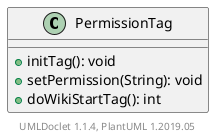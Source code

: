 @startuml

    class PermissionTag [[PermissionTag.html]] {
        +initTag(): void
        +setPermission(String): void
        +doWikiStartTag(): int
    }


    center footer UMLDoclet 1.1.4, PlantUML 1.2019.05
@enduml
